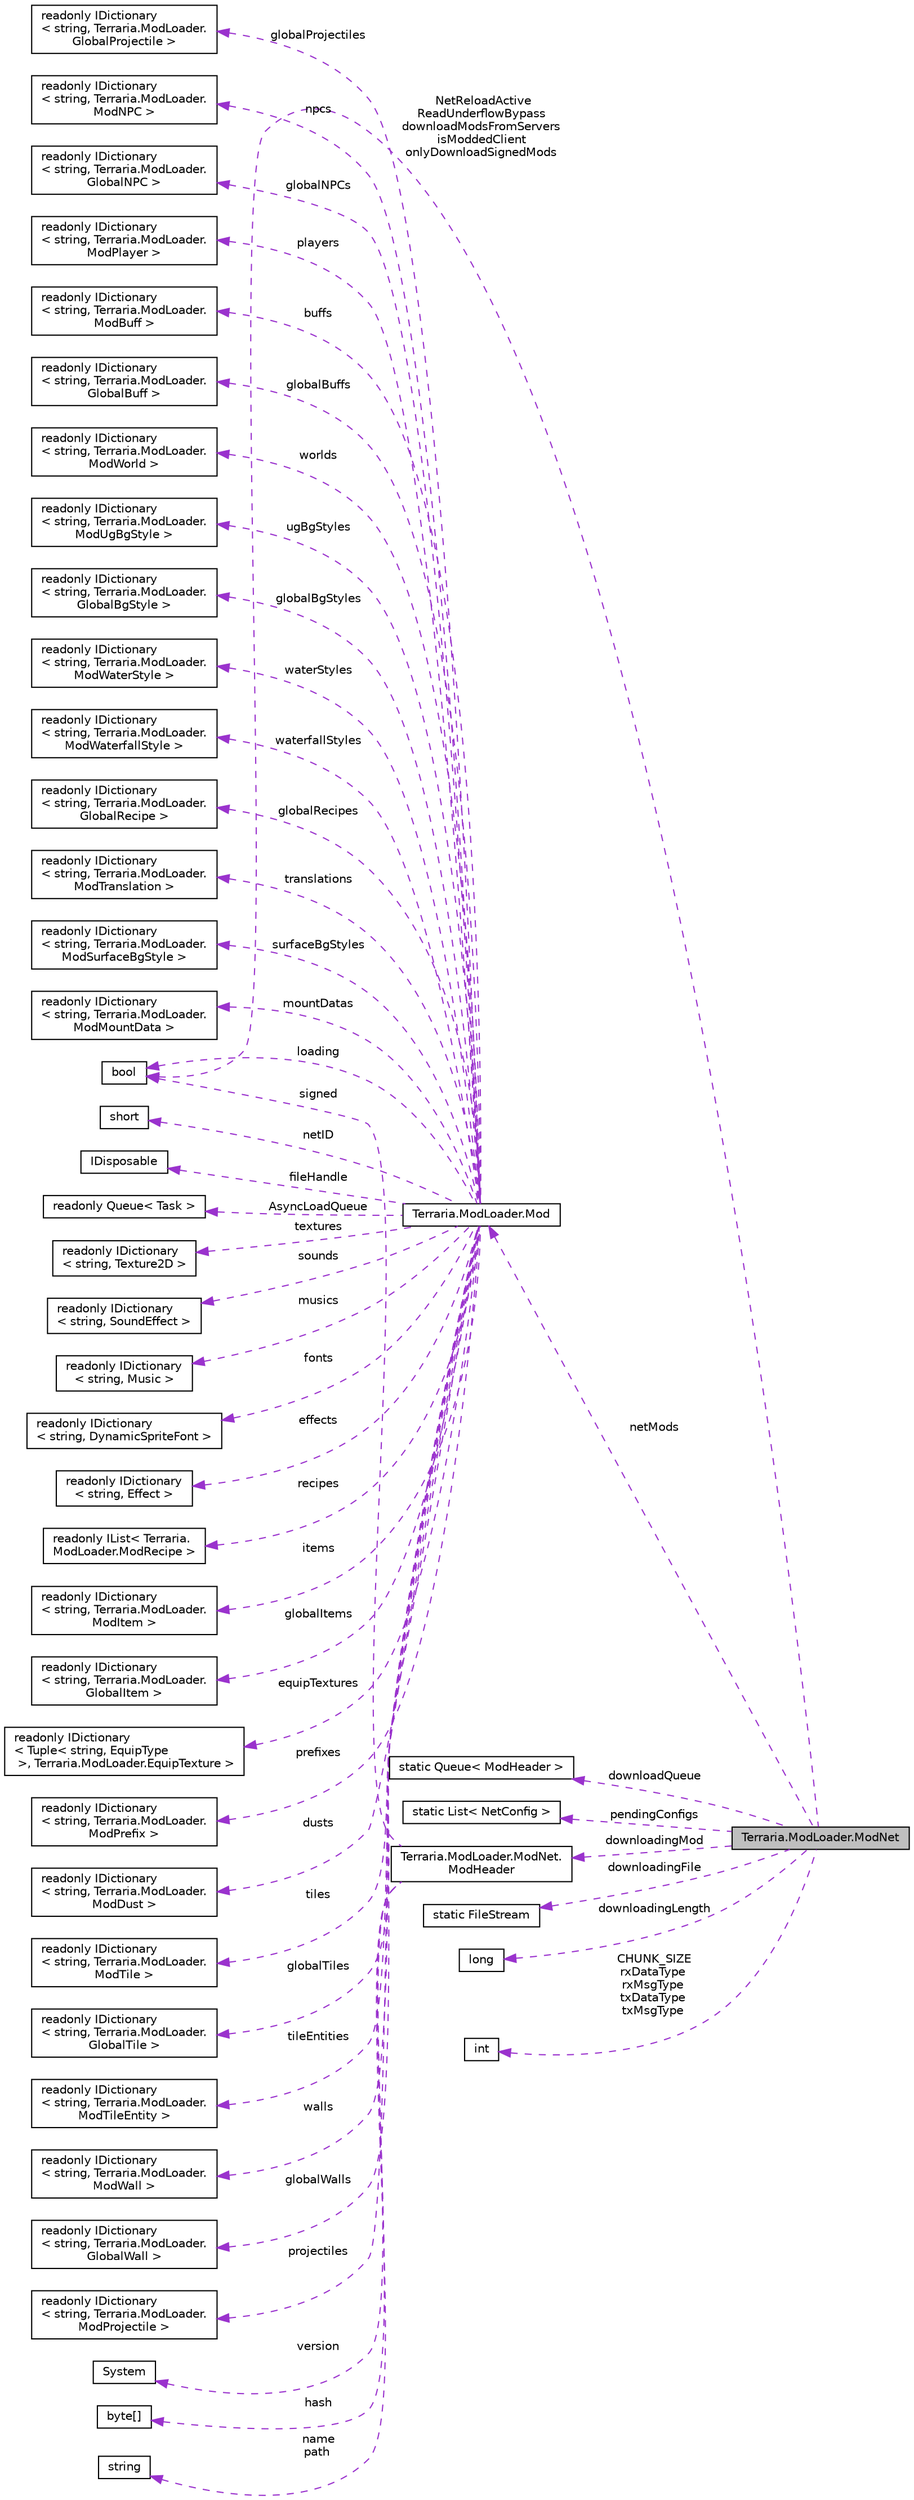 digraph "Terraria.ModLoader.ModNet"
{
 // LATEX_PDF_SIZE
  edge [fontname="Helvetica",fontsize="10",labelfontname="Helvetica",labelfontsize="10"];
  node [fontname="Helvetica",fontsize="10",shape=record];
  rankdir="LR";
  Node1 [label="Terraria.ModLoader.ModNet",height=0.2,width=0.4,color="black", fillcolor="grey75", style="filled", fontcolor="black",tooltip=" "];
  Node2 -> Node1 [dir="back",color="darkorchid3",fontsize="10",style="dashed",label=" NetReloadActive\nReadUnderflowBypass\ndownloadModsFromServers\nisModdedClient\nonlyDownloadSignedMods" ,fontname="Helvetica"];
  Node2 [label="bool",height=0.2,width=0.4,color="black", fillcolor="white", style="filled",tooltip=" "];
  Node3 -> Node1 [dir="back",color="darkorchid3",fontsize="10",style="dashed",label=" netMods" ,fontname="Helvetica"];
  Node3 [label="Terraria.ModLoader.Mod",height=0.2,width=0.4,color="black", fillcolor="white", style="filled",URL="$class_terraria_1_1_mod_loader_1_1_mod.html",tooltip="Mod is an abstract class that you will override. It serves as a central place from which the mod's co..."];
  Node4 -> Node3 [dir="back",color="darkorchid3",fontsize="10",style="dashed",label=" netID" ,fontname="Helvetica"];
  Node4 [label="short",height=0.2,width=0.4,color="black", fillcolor="white", style="filled",tooltip=" "];
  Node5 -> Node3 [dir="back",color="darkorchid3",fontsize="10",style="dashed",label=" fileHandle" ,fontname="Helvetica"];
  Node5 [label="IDisposable",height=0.2,width=0.4,color="black", fillcolor="white", style="filled",tooltip=" "];
  Node2 -> Node3 [dir="back",color="darkorchid3",fontsize="10",style="dashed",label=" loading" ,fontname="Helvetica"];
  Node6 -> Node3 [dir="back",color="darkorchid3",fontsize="10",style="dashed",label=" AsyncLoadQueue" ,fontname="Helvetica"];
  Node6 [label="readonly Queue\< Task \>",height=0.2,width=0.4,color="black", fillcolor="white", style="filled",tooltip=" "];
  Node7 -> Node3 [dir="back",color="darkorchid3",fontsize="10",style="dashed",label=" textures" ,fontname="Helvetica"];
  Node7 [label="readonly IDictionary\l\< string, Texture2D \>",height=0.2,width=0.4,color="black", fillcolor="white", style="filled",tooltip=" "];
  Node8 -> Node3 [dir="back",color="darkorchid3",fontsize="10",style="dashed",label=" sounds" ,fontname="Helvetica"];
  Node8 [label="readonly IDictionary\l\< string, SoundEffect \>",height=0.2,width=0.4,color="black", fillcolor="white", style="filled",tooltip=" "];
  Node9 -> Node3 [dir="back",color="darkorchid3",fontsize="10",style="dashed",label=" musics" ,fontname="Helvetica"];
  Node9 [label="readonly IDictionary\l\< string, Music \>",height=0.2,width=0.4,color="black", fillcolor="white", style="filled",tooltip=" "];
  Node10 -> Node3 [dir="back",color="darkorchid3",fontsize="10",style="dashed",label=" fonts" ,fontname="Helvetica"];
  Node10 [label="readonly IDictionary\l\< string, DynamicSpriteFont \>",height=0.2,width=0.4,color="black", fillcolor="white", style="filled",tooltip=" "];
  Node11 -> Node3 [dir="back",color="darkorchid3",fontsize="10",style="dashed",label=" effects" ,fontname="Helvetica"];
  Node11 [label="readonly IDictionary\l\< string, Effect \>",height=0.2,width=0.4,color="black", fillcolor="white", style="filled",tooltip=" "];
  Node12 -> Node3 [dir="back",color="darkorchid3",fontsize="10",style="dashed",label=" recipes" ,fontname="Helvetica"];
  Node12 [label="readonly IList\< Terraria.\lModLoader.ModRecipe \>",height=0.2,width=0.4,color="black", fillcolor="white", style="filled",tooltip=" "];
  Node13 -> Node3 [dir="back",color="darkorchid3",fontsize="10",style="dashed",label=" items" ,fontname="Helvetica"];
  Node13 [label="readonly IDictionary\l\< string, Terraria.ModLoader.\lModItem \>",height=0.2,width=0.4,color="black", fillcolor="white", style="filled",tooltip=" "];
  Node14 -> Node3 [dir="back",color="darkorchid3",fontsize="10",style="dashed",label=" globalItems" ,fontname="Helvetica"];
  Node14 [label="readonly IDictionary\l\< string, Terraria.ModLoader.\lGlobalItem \>",height=0.2,width=0.4,color="black", fillcolor="white", style="filled",tooltip=" "];
  Node15 -> Node3 [dir="back",color="darkorchid3",fontsize="10",style="dashed",label=" equipTextures" ,fontname="Helvetica"];
  Node15 [label="readonly IDictionary\l\< Tuple\< string, EquipType\l \>, Terraria.ModLoader.EquipTexture \>",height=0.2,width=0.4,color="black", fillcolor="white", style="filled",tooltip=" "];
  Node16 -> Node3 [dir="back",color="darkorchid3",fontsize="10",style="dashed",label=" prefixes" ,fontname="Helvetica"];
  Node16 [label="readonly IDictionary\l\< string, Terraria.ModLoader.\lModPrefix \>",height=0.2,width=0.4,color="black", fillcolor="white", style="filled",tooltip=" "];
  Node17 -> Node3 [dir="back",color="darkorchid3",fontsize="10",style="dashed",label=" dusts" ,fontname="Helvetica"];
  Node17 [label="readonly IDictionary\l\< string, Terraria.ModLoader.\lModDust \>",height=0.2,width=0.4,color="black", fillcolor="white", style="filled",tooltip=" "];
  Node18 -> Node3 [dir="back",color="darkorchid3",fontsize="10",style="dashed",label=" tiles" ,fontname="Helvetica"];
  Node18 [label="readonly IDictionary\l\< string, Terraria.ModLoader.\lModTile \>",height=0.2,width=0.4,color="black", fillcolor="white", style="filled",tooltip=" "];
  Node19 -> Node3 [dir="back",color="darkorchid3",fontsize="10",style="dashed",label=" globalTiles" ,fontname="Helvetica"];
  Node19 [label="readonly IDictionary\l\< string, Terraria.ModLoader.\lGlobalTile \>",height=0.2,width=0.4,color="black", fillcolor="white", style="filled",tooltip=" "];
  Node20 -> Node3 [dir="back",color="darkorchid3",fontsize="10",style="dashed",label=" tileEntities" ,fontname="Helvetica"];
  Node20 [label="readonly IDictionary\l\< string, Terraria.ModLoader.\lModTileEntity \>",height=0.2,width=0.4,color="black", fillcolor="white", style="filled",tooltip=" "];
  Node21 -> Node3 [dir="back",color="darkorchid3",fontsize="10",style="dashed",label=" walls" ,fontname="Helvetica"];
  Node21 [label="readonly IDictionary\l\< string, Terraria.ModLoader.\lModWall \>",height=0.2,width=0.4,color="black", fillcolor="white", style="filled",tooltip=" "];
  Node22 -> Node3 [dir="back",color="darkorchid3",fontsize="10",style="dashed",label=" globalWalls" ,fontname="Helvetica"];
  Node22 [label="readonly IDictionary\l\< string, Terraria.ModLoader.\lGlobalWall \>",height=0.2,width=0.4,color="black", fillcolor="white", style="filled",tooltip=" "];
  Node23 -> Node3 [dir="back",color="darkorchid3",fontsize="10",style="dashed",label=" projectiles" ,fontname="Helvetica"];
  Node23 [label="readonly IDictionary\l\< string, Terraria.ModLoader.\lModProjectile \>",height=0.2,width=0.4,color="black", fillcolor="white", style="filled",tooltip=" "];
  Node24 -> Node3 [dir="back",color="darkorchid3",fontsize="10",style="dashed",label=" globalProjectiles" ,fontname="Helvetica"];
  Node24 [label="readonly IDictionary\l\< string, Terraria.ModLoader.\lGlobalProjectile \>",height=0.2,width=0.4,color="black", fillcolor="white", style="filled",tooltip=" "];
  Node25 -> Node3 [dir="back",color="darkorchid3",fontsize="10",style="dashed",label=" npcs" ,fontname="Helvetica"];
  Node25 [label="readonly IDictionary\l\< string, Terraria.ModLoader.\lModNPC \>",height=0.2,width=0.4,color="black", fillcolor="white", style="filled",tooltip=" "];
  Node26 -> Node3 [dir="back",color="darkorchid3",fontsize="10",style="dashed",label=" globalNPCs" ,fontname="Helvetica"];
  Node26 [label="readonly IDictionary\l\< string, Terraria.ModLoader.\lGlobalNPC \>",height=0.2,width=0.4,color="black", fillcolor="white", style="filled",tooltip=" "];
  Node27 -> Node3 [dir="back",color="darkorchid3",fontsize="10",style="dashed",label=" players" ,fontname="Helvetica"];
  Node27 [label="readonly IDictionary\l\< string, Terraria.ModLoader.\lModPlayer \>",height=0.2,width=0.4,color="black", fillcolor="white", style="filled",tooltip=" "];
  Node28 -> Node3 [dir="back",color="darkorchid3",fontsize="10",style="dashed",label=" mountDatas" ,fontname="Helvetica"];
  Node28 [label="readonly IDictionary\l\< string, Terraria.ModLoader.\lModMountData \>",height=0.2,width=0.4,color="black", fillcolor="white", style="filled",tooltip=" "];
  Node29 -> Node3 [dir="back",color="darkorchid3",fontsize="10",style="dashed",label=" buffs" ,fontname="Helvetica"];
  Node29 [label="readonly IDictionary\l\< string, Terraria.ModLoader.\lModBuff \>",height=0.2,width=0.4,color="black", fillcolor="white", style="filled",tooltip=" "];
  Node30 -> Node3 [dir="back",color="darkorchid3",fontsize="10",style="dashed",label=" globalBuffs" ,fontname="Helvetica"];
  Node30 [label="readonly IDictionary\l\< string, Terraria.ModLoader.\lGlobalBuff \>",height=0.2,width=0.4,color="black", fillcolor="white", style="filled",tooltip=" "];
  Node31 -> Node3 [dir="back",color="darkorchid3",fontsize="10",style="dashed",label=" worlds" ,fontname="Helvetica"];
  Node31 [label="readonly IDictionary\l\< string, Terraria.ModLoader.\lModWorld \>",height=0.2,width=0.4,color="black", fillcolor="white", style="filled",tooltip=" "];
  Node32 -> Node3 [dir="back",color="darkorchid3",fontsize="10",style="dashed",label=" ugBgStyles" ,fontname="Helvetica"];
  Node32 [label="readonly IDictionary\l\< string, Terraria.ModLoader.\lModUgBgStyle \>",height=0.2,width=0.4,color="black", fillcolor="white", style="filled",tooltip=" "];
  Node33 -> Node3 [dir="back",color="darkorchid3",fontsize="10",style="dashed",label=" surfaceBgStyles" ,fontname="Helvetica"];
  Node33 [label="readonly IDictionary\l\< string, Terraria.ModLoader.\lModSurfaceBgStyle \>",height=0.2,width=0.4,color="black", fillcolor="white", style="filled",tooltip=" "];
  Node34 -> Node3 [dir="back",color="darkorchid3",fontsize="10",style="dashed",label=" globalBgStyles" ,fontname="Helvetica"];
  Node34 [label="readonly IDictionary\l\< string, Terraria.ModLoader.\lGlobalBgStyle \>",height=0.2,width=0.4,color="black", fillcolor="white", style="filled",tooltip=" "];
  Node35 -> Node3 [dir="back",color="darkorchid3",fontsize="10",style="dashed",label=" waterStyles" ,fontname="Helvetica"];
  Node35 [label="readonly IDictionary\l\< string, Terraria.ModLoader.\lModWaterStyle \>",height=0.2,width=0.4,color="black", fillcolor="white", style="filled",tooltip=" "];
  Node36 -> Node3 [dir="back",color="darkorchid3",fontsize="10",style="dashed",label=" waterfallStyles" ,fontname="Helvetica"];
  Node36 [label="readonly IDictionary\l\< string, Terraria.ModLoader.\lModWaterfallStyle \>",height=0.2,width=0.4,color="black", fillcolor="white", style="filled",tooltip=" "];
  Node37 -> Node3 [dir="back",color="darkorchid3",fontsize="10",style="dashed",label=" globalRecipes" ,fontname="Helvetica"];
  Node37 [label="readonly IDictionary\l\< string, Terraria.ModLoader.\lGlobalRecipe \>",height=0.2,width=0.4,color="black", fillcolor="white", style="filled",tooltip=" "];
  Node38 -> Node3 [dir="back",color="darkorchid3",fontsize="10",style="dashed",label=" translations" ,fontname="Helvetica"];
  Node38 [label="readonly IDictionary\l\< string, Terraria.ModLoader.\lModTranslation \>",height=0.2,width=0.4,color="black", fillcolor="white", style="filled",tooltip=" "];
  Node39 -> Node1 [dir="back",color="darkorchid3",fontsize="10",style="dashed",label=" downloadQueue" ,fontname="Helvetica"];
  Node39 [label="static Queue\< ModHeader \>",height=0.2,width=0.4,color="black", fillcolor="white", style="filled",tooltip=" "];
  Node40 -> Node1 [dir="back",color="darkorchid3",fontsize="10",style="dashed",label=" pendingConfigs" ,fontname="Helvetica"];
  Node40 [label="static List\< NetConfig \>",height=0.2,width=0.4,color="black", fillcolor="white", style="filled",tooltip=" "];
  Node41 -> Node1 [dir="back",color="darkorchid3",fontsize="10",style="dashed",label=" downloadingMod" ,fontname="Helvetica"];
  Node41 [label="Terraria.ModLoader.ModNet.\lModHeader",height=0.2,width=0.4,color="black", fillcolor="white", style="filled",tooltip=" "];
  Node42 -> Node41 [dir="back",color="darkorchid3",fontsize="10",style="dashed",label=" name\npath" ,fontname="Helvetica"];
  Node42 [label="string",height=0.2,width=0.4,color="black", fillcolor="white", style="filled",tooltip=" "];
  Node43 -> Node41 [dir="back",color="darkorchid3",fontsize="10",style="dashed",label=" version" ,fontname="Helvetica"];
  Node43 [label="System",height=0.2,width=0.4,color="black", fillcolor="white", style="filled",tooltip=" "];
  Node44 -> Node41 [dir="back",color="darkorchid3",fontsize="10",style="dashed",label=" hash" ,fontname="Helvetica"];
  Node44 [label="byte[]",height=0.2,width=0.4,color="black", fillcolor="white", style="filled",tooltip=" "];
  Node2 -> Node41 [dir="back",color="darkorchid3",fontsize="10",style="dashed",label=" signed" ,fontname="Helvetica"];
  Node45 -> Node1 [dir="back",color="darkorchid3",fontsize="10",style="dashed",label=" downloadingFile" ,fontname="Helvetica"];
  Node45 [label="static FileStream",height=0.2,width=0.4,color="black", fillcolor="white", style="filled",tooltip=" "];
  Node46 -> Node1 [dir="back",color="darkorchid3",fontsize="10",style="dashed",label=" downloadingLength" ,fontname="Helvetica"];
  Node46 [label="long",height=0.2,width=0.4,color="black", fillcolor="white", style="filled",tooltip=" "];
  Node47 -> Node1 [dir="back",color="darkorchid3",fontsize="10",style="dashed",label=" CHUNK_SIZE\nrxDataType\nrxMsgType\ntxDataType\ntxMsgType" ,fontname="Helvetica"];
  Node47 [label="int",height=0.2,width=0.4,color="black", fillcolor="white", style="filled",tooltip=" "];
}

